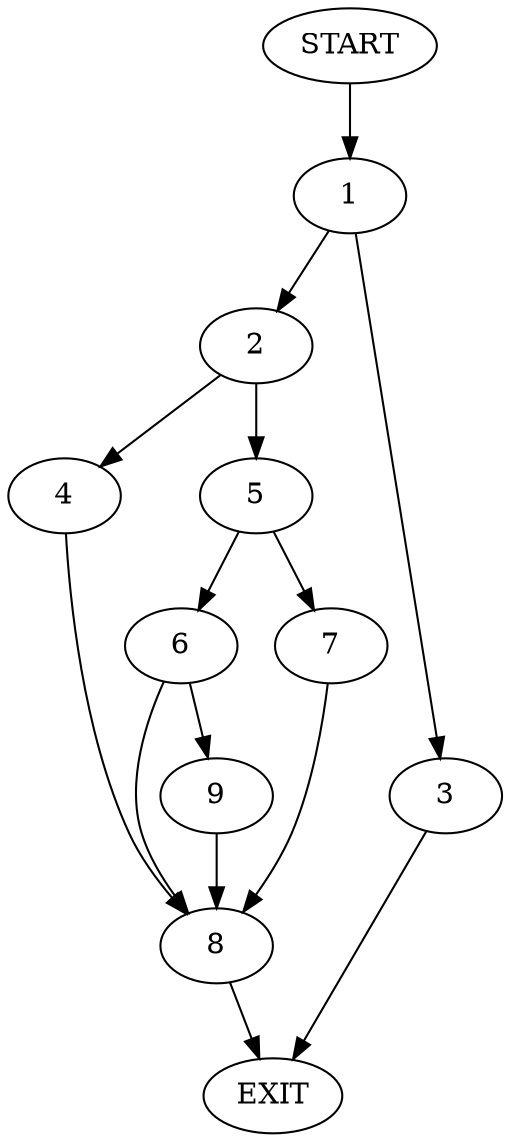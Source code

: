 digraph {
0 [label="START"]
10 [label="EXIT"]
0 -> 1
1 -> 2
1 -> 3
2 -> 4
2 -> 5
3 -> 10
5 -> 6
5 -> 7
4 -> 8
8 -> 10
7 -> 8
6 -> 9
6 -> 8
9 -> 8
}
